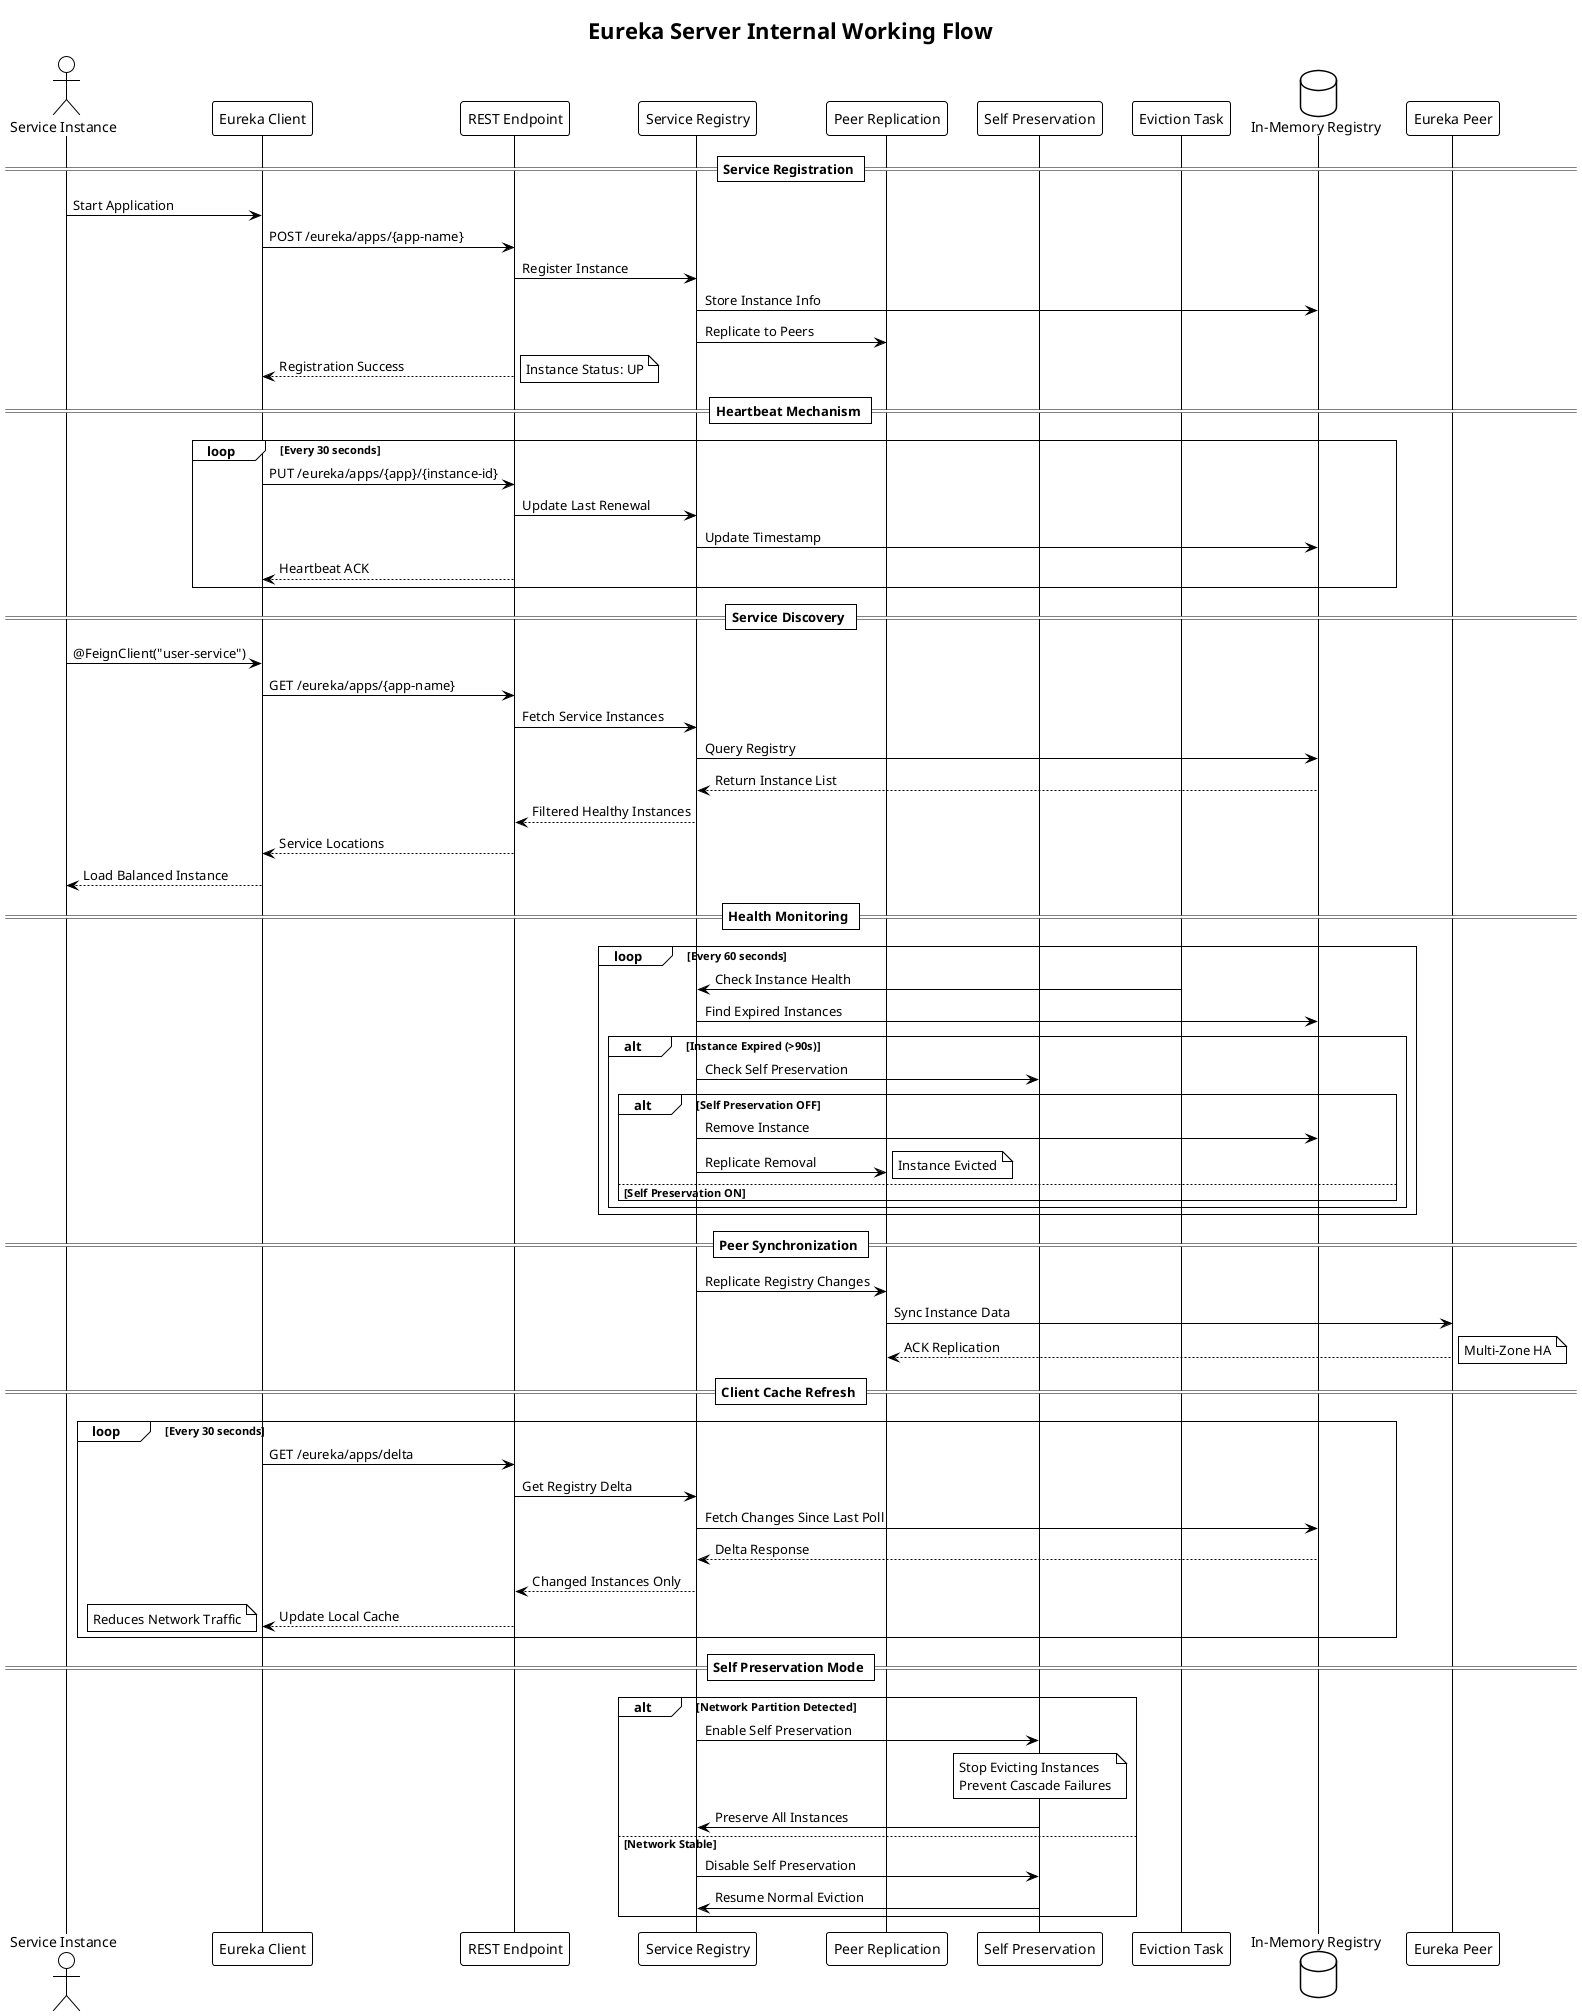 @startuml Eureka Server Internal Working

!theme plain
skinparam backgroundColor #FFFFFF
'skinparam handwritten true

title Eureka Server Internal Working Flow

actor "Service Instance" as SI
participant "Eureka Client" as EC
participant "REST Endpoint" as REST
participant "Service Registry" as SR
participant "Peer Replication" as PR
participant "Self Preservation" as SP
participant "Eviction Task" as ET
database "In-Memory Registry" as DB

== Service Registration ==
SI -> EC: Start Application
EC -> REST: POST /eureka/apps/{app-name}
REST -> SR: Register Instance
SR -> DB: Store Instance Info
SR -> PR: Replicate to Peers
REST --> EC: Registration Success
note right: Instance Status: UP

== Heartbeat Mechanism ==
loop Every 30 seconds
    EC -> REST: PUT /eureka/apps/{app}/{instance-id}
    REST -> SR: Update Last Renewal
    SR -> DB: Update Timestamp
    REST --> EC: Heartbeat ACK
end

== Service Discovery ==
SI -> EC: @FeignClient("user-service")
EC -> REST: GET /eureka/apps/{app-name}
REST -> SR: Fetch Service Instances
SR -> DB: Query Registry
DB --> SR: Return Instance List
SR --> REST: Filtered Healthy Instances
REST --> EC: Service Locations
EC --> SI: Load Balanced Instance

== Health Monitoring ==
loop Every 60 seconds
    ET -> SR: Check Instance Health
    SR -> DB: Find Expired Instances
    alt Instance Expired (>90s)
        SR -> SP: Check Self Preservation
        alt Self Preservation OFF
            SR -> DB: Remove Instance
            SR -> PR: Replicate Removal
            note right: Instance Evicted
        else Self Preservation ON
            note right: Keep Instance (Network Partition Protection)
        end
    end
end

== Peer Synchronization ==
participant "Eureka Peer" as EP
SR -> PR: Replicate Registry Changes
PR -> EP: Sync Instance Data
EP --> PR: ACK Replication
note right: Multi-Zone HA

== Client Cache Refresh ==
loop Every 30 seconds
    EC -> REST: GET /eureka/apps/delta
    REST -> SR: Get Registry Delta
    SR -> DB: Fetch Changes Since Last Poll
    DB --> SR: Delta Response
    SR --> REST: Changed Instances Only
    REST --> EC: Update Local Cache
    note left: Reduces Network Traffic
end

== Self Preservation Mode ==
alt Network Partition Detected
    SR -> SP: Enable Self Preservation
    note over SP: Stop Evicting Instances\nPrevent Cascade Failures
    SP -> SR: Preserve All Instances
else Network Stable
    SR -> SP: Disable Self Preservation
    SP -> SR: Resume Normal Eviction
end

@enduml